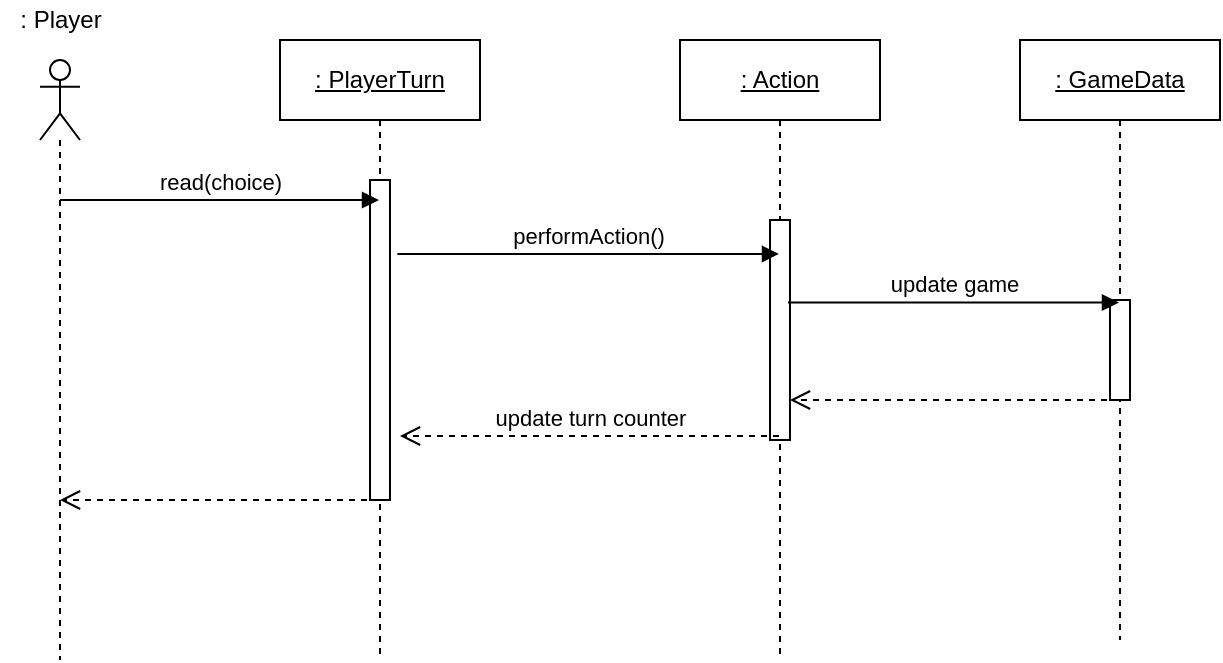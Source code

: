 <mxfile version="13.9.9" type="device"><diagram id="kgpKYQtTHZ0yAKxKKP6v" name="Page-1"><mxGraphModel dx="786" dy="534" grid="1" gridSize="10" guides="1" tooltips="1" connect="1" arrows="1" fold="1" page="1" pageScale="1" pageWidth="850" pageHeight="1100" math="0" shadow="0"><root><mxCell id="0"/><mxCell id="1" parent="0"/><mxCell id="Gi1LzEx_0ZjX1ZyuKWMc-4" value="" style="shape=umlLifeline;participant=umlActor;perimeter=lifelinePerimeter;whiteSpace=wrap;html=1;container=1;collapsible=0;recursiveResize=0;verticalAlign=top;spacingTop=36;outlineConnect=0;" parent="1" vertex="1"><mxGeometry x="120" y="110" width="20" height="300" as="geometry"/></mxCell><mxCell id="Gi1LzEx_0ZjX1ZyuKWMc-5" value="&lt;u&gt;: PlayerTurn&lt;/u&gt;" style="shape=umlLifeline;perimeter=lifelinePerimeter;whiteSpace=wrap;html=1;container=1;collapsible=0;recursiveResize=0;outlineConnect=0;" parent="1" vertex="1"><mxGeometry x="240" y="100" width="100" height="310" as="geometry"/></mxCell><mxCell id="Gi1LzEx_0ZjX1ZyuKWMc-7" value="" style="html=1;points=[];perimeter=orthogonalPerimeter;" parent="Gi1LzEx_0ZjX1ZyuKWMc-5" vertex="1"><mxGeometry x="45" y="70" width="10" height="160" as="geometry"/></mxCell><mxCell id="Gi1LzEx_0ZjX1ZyuKWMc-6" value="&lt;u&gt;: Action&lt;/u&gt;" style="shape=umlLifeline;perimeter=lifelinePerimeter;whiteSpace=wrap;html=1;container=1;collapsible=0;recursiveResize=0;outlineConnect=0;" parent="1" vertex="1"><mxGeometry x="440" y="100" width="100" height="310" as="geometry"/></mxCell><mxCell id="Gi1LzEx_0ZjX1ZyuKWMc-14" value="" style="html=1;points=[];perimeter=orthogonalPerimeter;" parent="Gi1LzEx_0ZjX1ZyuKWMc-6" vertex="1"><mxGeometry x="45" y="90" width="10" height="110" as="geometry"/></mxCell><mxCell id="Gi1LzEx_0ZjX1ZyuKWMc-8" value="read(choice)" style="html=1;verticalAlign=bottom;endArrow=block;strokeWidth=1;" parent="1" target="Gi1LzEx_0ZjX1ZyuKWMc-5" edge="1"><mxGeometry width="80" relative="1" as="geometry"><mxPoint x="130" y="180" as="sourcePoint"/><mxPoint x="210" y="180" as="targetPoint"/></mxGeometry></mxCell><mxCell id="Gi1LzEx_0ZjX1ZyuKWMc-16" value="performAction()" style="html=1;verticalAlign=bottom;endArrow=block;strokeWidth=1;exitX=1.367;exitY=0.231;exitDx=0;exitDy=0;exitPerimeter=0;" parent="1" source="Gi1LzEx_0ZjX1ZyuKWMc-7" target="Gi1LzEx_0ZjX1ZyuKWMc-6" edge="1"><mxGeometry width="80" relative="1" as="geometry"><mxPoint x="320" y="210" as="sourcePoint"/><mxPoint x="400" y="210" as="targetPoint"/></mxGeometry></mxCell><mxCell id="Gi1LzEx_0ZjX1ZyuKWMc-23" value=": Player" style="text;html=1;align=center;verticalAlign=middle;resizable=0;points=[];autosize=1;" parent="1" vertex="1"><mxGeometry x="100" y="80" width="60" height="20" as="geometry"/></mxCell><mxCell id="F3FeKMTPyf7qqDKRlA1p-1" value="&lt;u&gt;: GameData&lt;/u&gt;" style="shape=umlLifeline;perimeter=lifelinePerimeter;whiteSpace=wrap;html=1;container=1;collapsible=0;recursiveResize=0;outlineConnect=0;" parent="1" vertex="1"><mxGeometry x="610" y="100" width="100" height="300" as="geometry"/></mxCell><mxCell id="F3FeKMTPyf7qqDKRlA1p-2" value="" style="html=1;points=[];perimeter=orthogonalPerimeter;" parent="F3FeKMTPyf7qqDKRlA1p-1" vertex="1"><mxGeometry x="45" y="130" width="10" height="50" as="geometry"/></mxCell><mxCell id="F3FeKMTPyf7qqDKRlA1p-3" value="update game" style="html=1;verticalAlign=bottom;endArrow=block;exitX=0.9;exitY=0.375;exitDx=0;exitDy=0;exitPerimeter=0;" parent="1" source="Gi1LzEx_0ZjX1ZyuKWMc-14" target="F3FeKMTPyf7qqDKRlA1p-1" edge="1"><mxGeometry width="80" relative="1" as="geometry"><mxPoint x="510" y="240" as="sourcePoint"/><mxPoint x="590" y="240" as="targetPoint"/></mxGeometry></mxCell><mxCell id="F3FeKMTPyf7qqDKRlA1p-4" value="" style="html=1;verticalAlign=bottom;endArrow=open;dashed=1;endSize=8;" parent="1" source="F3FeKMTPyf7qqDKRlA1p-1" target="Gi1LzEx_0ZjX1ZyuKWMc-14" edge="1"><mxGeometry relative="1" as="geometry"><mxPoint x="630" y="270" as="sourcePoint"/><mxPoint x="550" y="270" as="targetPoint"/><Array as="points"><mxPoint x="580" y="280"/></Array></mxGeometry></mxCell><mxCell id="F3FeKMTPyf7qqDKRlA1p-5" value="update turn counter" style="html=1;verticalAlign=bottom;endArrow=open;dashed=1;endSize=8;" parent="1" source="Gi1LzEx_0ZjX1ZyuKWMc-6" edge="1"><mxGeometry relative="1" as="geometry"><mxPoint x="420" y="300" as="sourcePoint"/><mxPoint x="300" y="298" as="targetPoint"/></mxGeometry></mxCell><mxCell id="F3FeKMTPyf7qqDKRlA1p-6" value="" style="html=1;verticalAlign=bottom;endArrow=open;dashed=1;endSize=8;" parent="1" source="Gi1LzEx_0ZjX1ZyuKWMc-5" target="Gi1LzEx_0ZjX1ZyuKWMc-4" edge="1"><mxGeometry relative="1" as="geometry"><mxPoint x="260" y="320" as="sourcePoint"/><mxPoint x="180" y="320" as="targetPoint"/><Array as="points"><mxPoint x="210" y="330"/></Array></mxGeometry></mxCell></root></mxGraphModel></diagram></mxfile>